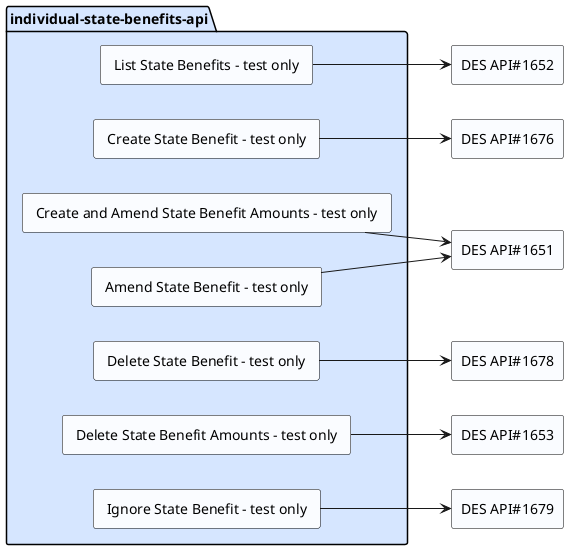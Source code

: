 @startuml
skinparam componentStyle rectangle

left to right direction

skinparam component {
  BackgroundColor #fafcff
  BorderColor black
}

package "individual-state-benefits-api" #d6e6ff {
[ List State Benefits - test only ]
[ Create State Benefit - test only ]
[ Amend State Benefit - test only ]
[ Delete State Benefit - test only ]
[ Create and Amend State Benefit Amounts - test only ]
[ Delete State Benefit Amounts - test only ]
[ Ignore State Benefit - test only ]
}

[ List State Benefits - test only ]-->[DES API#1652]
[ Create State Benefit - test only ]-->[DES API#1676]
[ Amend State Benefit - test only ]-->[DES API#1651]
[ Delete State Benefit - test only ]-->[DES API#1678]
[ Create and Amend State Benefit Amounts - test only ]-->[DES API#1651]
[ Delete State Benefit Amounts - test only ]-->[DES API#1653]
[ Ignore State Benefit - test only ]-->[DES API#1679]

@enduml